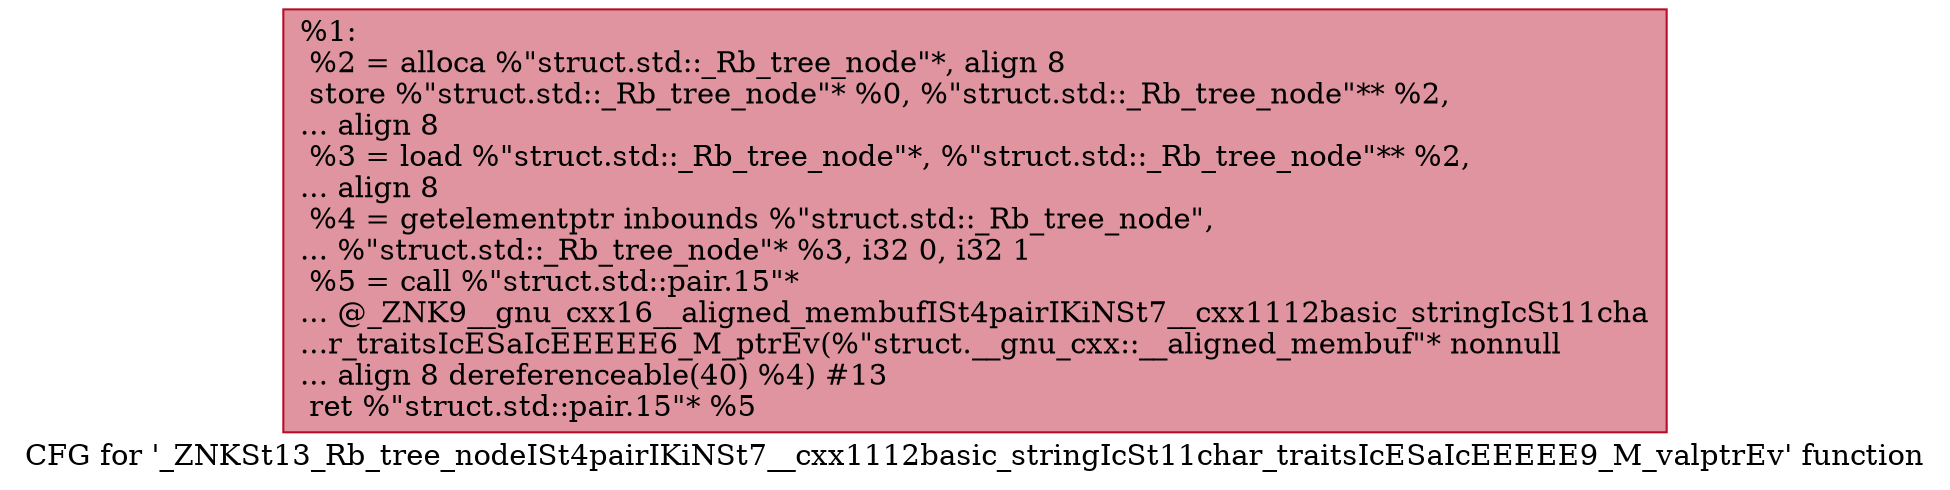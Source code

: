 digraph "CFG for '_ZNKSt13_Rb_tree_nodeISt4pairIKiNSt7__cxx1112basic_stringIcSt11char_traitsIcESaIcEEEEE9_M_valptrEv' function" {
	label="CFG for '_ZNKSt13_Rb_tree_nodeISt4pairIKiNSt7__cxx1112basic_stringIcSt11char_traitsIcESaIcEEEEE9_M_valptrEv' function";

	Node0x55a846832f70 [shape=record,color="#b70d28ff", style=filled, fillcolor="#b70d2870",label="{%1:\l  %2 = alloca %\"struct.std::_Rb_tree_node\"*, align 8\l  store %\"struct.std::_Rb_tree_node\"* %0, %\"struct.std::_Rb_tree_node\"** %2,\l... align 8\l  %3 = load %\"struct.std::_Rb_tree_node\"*, %\"struct.std::_Rb_tree_node\"** %2,\l... align 8\l  %4 = getelementptr inbounds %\"struct.std::_Rb_tree_node\",\l... %\"struct.std::_Rb_tree_node\"* %3, i32 0, i32 1\l  %5 = call %\"struct.std::pair.15\"*\l... @_ZNK9__gnu_cxx16__aligned_membufISt4pairIKiNSt7__cxx1112basic_stringIcSt11cha\l...r_traitsIcESaIcEEEEE6_M_ptrEv(%\"struct.__gnu_cxx::__aligned_membuf\"* nonnull\l... align 8 dereferenceable(40) %4) #13\l  ret %\"struct.std::pair.15\"* %5\l}"];
}
